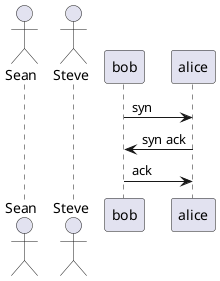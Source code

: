 @startuml wacky-races
actor Sean
actor Steve
bob -> alice: syn
bob <- alice: syn ack
bob -> alice: ack
@enduml
